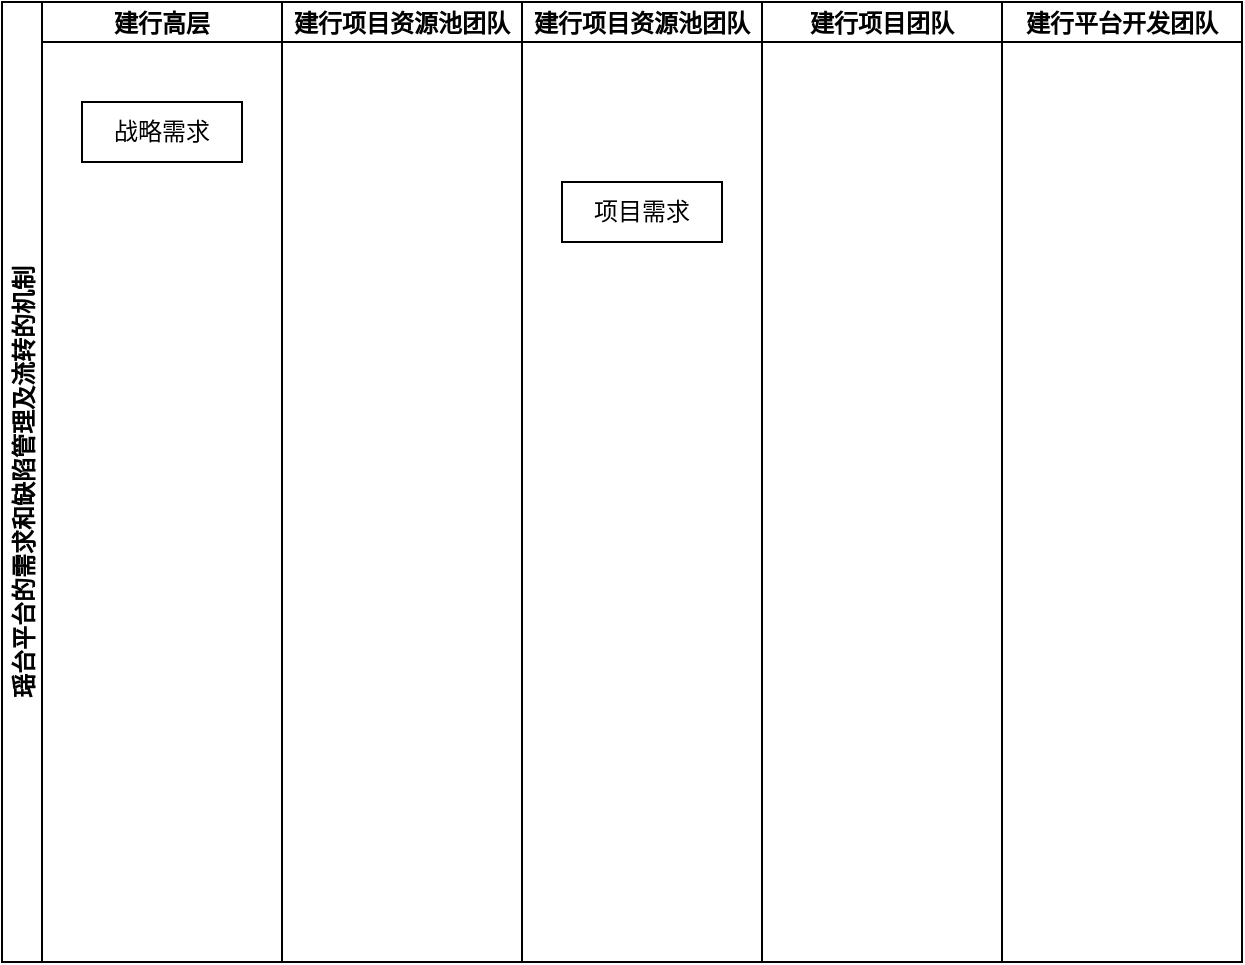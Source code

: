 <mxfile version="15.2.2" type="github">
  <diagram id="EKybde87Ft661kJ4t00Z" name="Page-1">
    <mxGraphModel dx="1874" dy="794" grid="1" gridSize="10" guides="1" tooltips="1" connect="1" arrows="1" fold="1" page="1" pageScale="1" pageWidth="827" pageHeight="1169" math="0" shadow="0">
      <root>
        <mxCell id="0" />
        <mxCell id="1" parent="0" />
        <mxCell id="Ft2iugiApCw_Q3Kf73hO-1" value="瑶台平台的需求和缺陷管理及流转的机制" style="swimlane;childLayout=stackLayout;resizeParent=1;resizeParentMax=0;startSize=20;horizontal=0;horizontalStack=1;" vertex="1" parent="1">
          <mxGeometry x="210" y="930" width="140" height="480" as="geometry" />
        </mxCell>
        <mxCell id="Ft2iugiApCw_Q3Kf73hO-4" value="建行高层" style="swimlane;startSize=20;" vertex="1" parent="Ft2iugiApCw_Q3Kf73hO-1">
          <mxGeometry x="20" width="120" height="480" as="geometry" />
        </mxCell>
        <mxCell id="Ft2iugiApCw_Q3Kf73hO-8" value="战略需求" style="whiteSpace=wrap;html=1;" vertex="1" parent="Ft2iugiApCw_Q3Kf73hO-4">
          <mxGeometry x="20" y="50" width="80" height="30" as="geometry" />
        </mxCell>
        <mxCell id="Ft2iugiApCw_Q3Kf73hO-3" value="建行平台开发团队" style="swimlane;startSize=20;" vertex="1" parent="1">
          <mxGeometry x="710" y="930" width="120" height="480" as="geometry" />
        </mxCell>
        <mxCell id="Ft2iugiApCw_Q3Kf73hO-5" value="建行项目团队" style="swimlane;startSize=20;" vertex="1" parent="1">
          <mxGeometry x="590" y="930" width="120" height="480" as="geometry" />
        </mxCell>
        <mxCell id="Ft2iugiApCw_Q3Kf73hO-2" value="建行项目资源池团队" style="swimlane;startSize=20;" vertex="1" parent="1">
          <mxGeometry x="470" y="930" width="120" height="480" as="geometry" />
        </mxCell>
        <mxCell id="Ft2iugiApCw_Q3Kf73hO-9" value="项目需求" style="whiteSpace=wrap;html=1;" vertex="1" parent="Ft2iugiApCw_Q3Kf73hO-2">
          <mxGeometry x="20" y="90" width="80" height="30" as="geometry" />
        </mxCell>
        <mxCell id="Ft2iugiApCw_Q3Kf73hO-7" value="建行项目资源池团队" style="swimlane;startSize=20;" vertex="1" parent="1">
          <mxGeometry x="350" y="930" width="120" height="480" as="geometry" />
        </mxCell>
      </root>
    </mxGraphModel>
  </diagram>
</mxfile>
